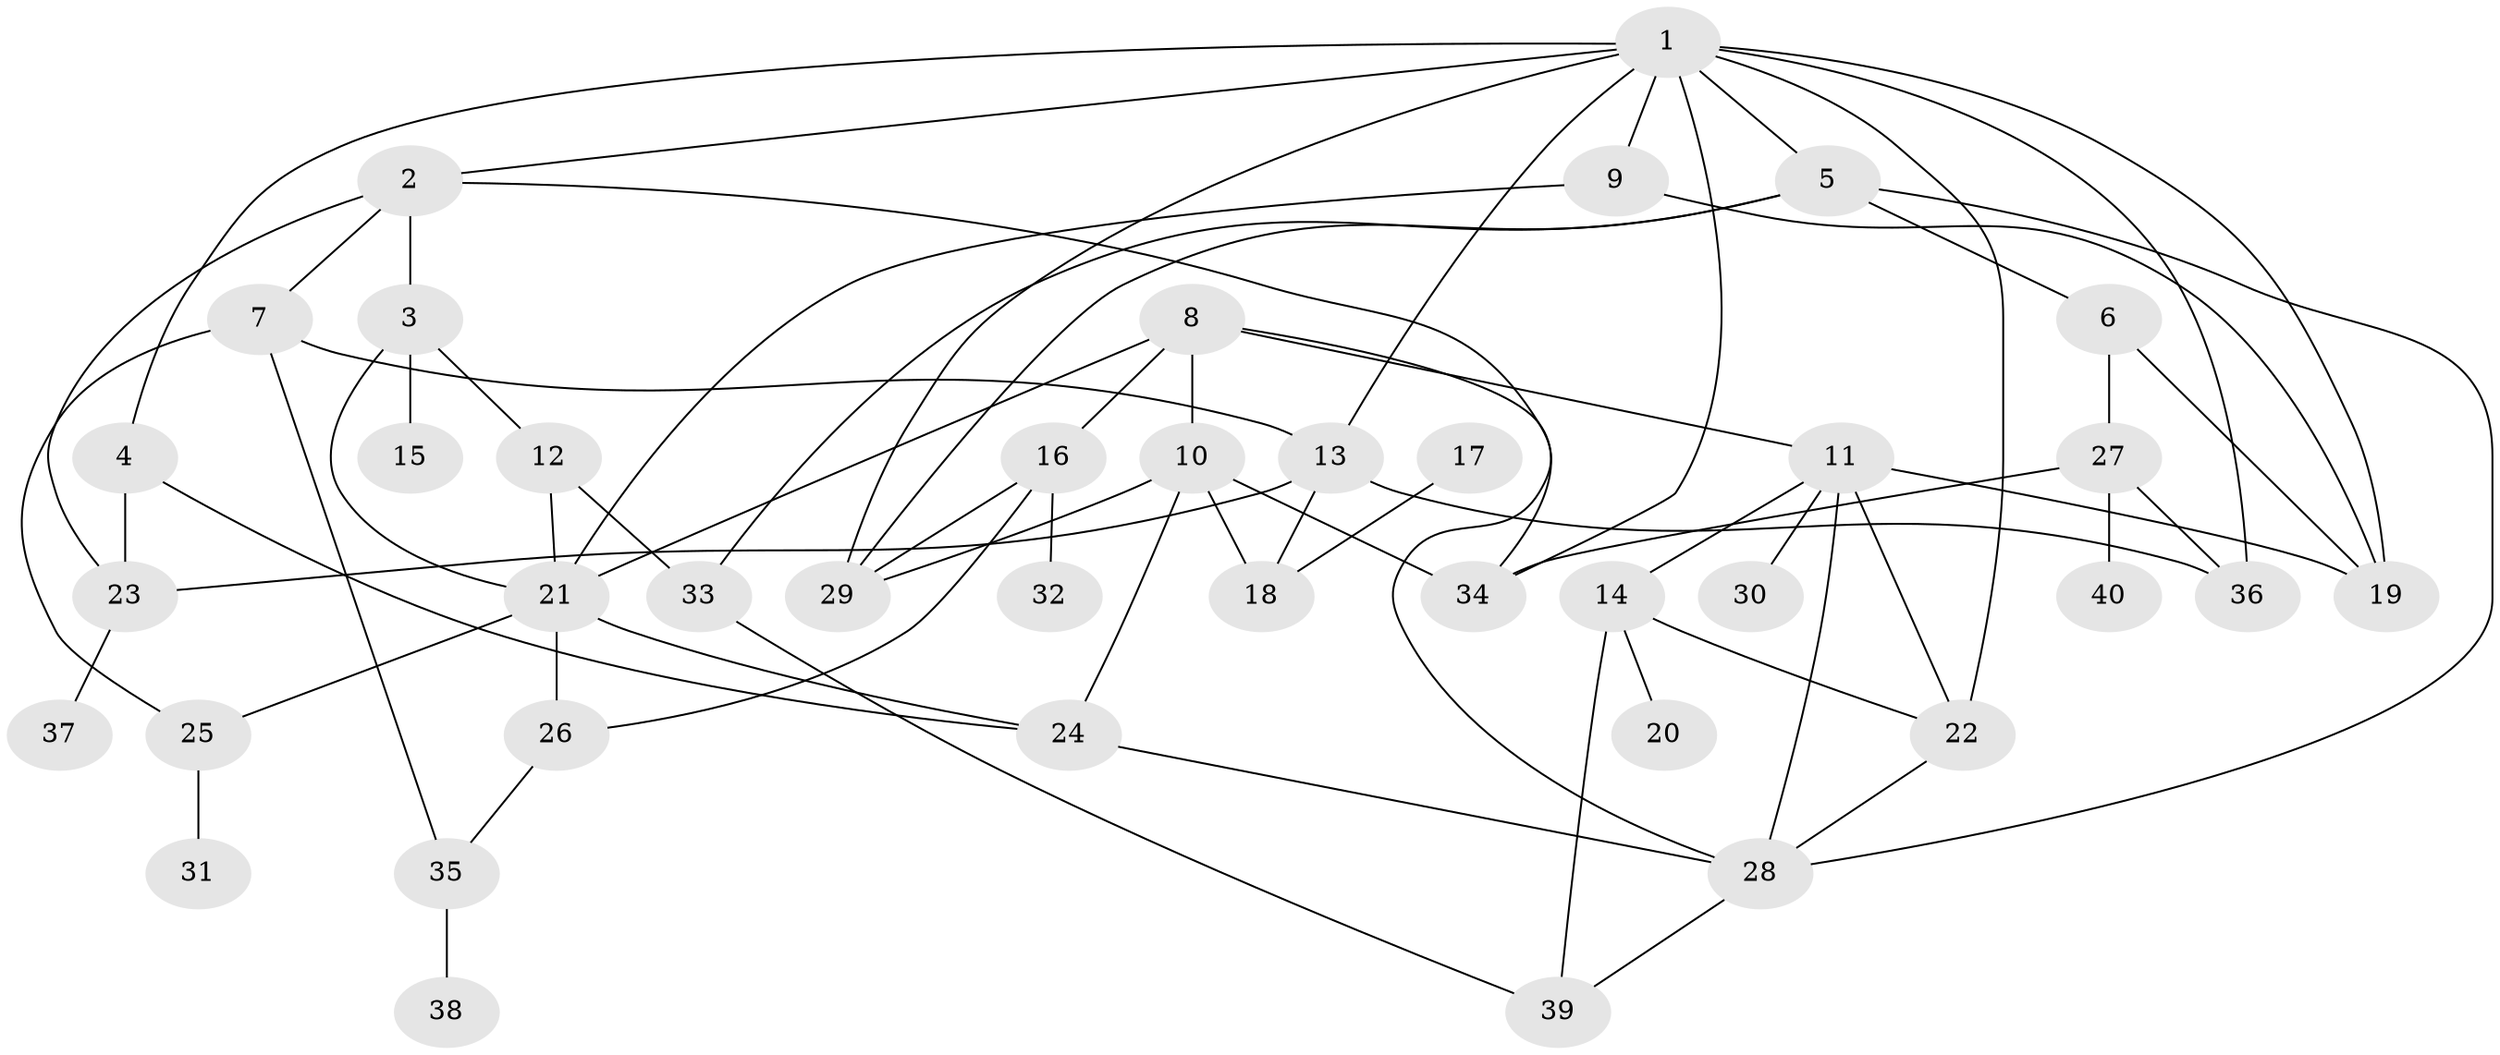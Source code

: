 // original degree distribution, {4: 0.21212121212121213, 9: 0.015151515151515152, 5: 0.09090909090909091, 2: 0.18181818181818182, 3: 0.25757575757575757, 6: 0.030303030303030304, 1: 0.21212121212121213}
// Generated by graph-tools (version 1.1) at 2025/36/03/04/25 23:36:07]
// undirected, 40 vertices, 70 edges
graph export_dot {
  node [color=gray90,style=filled];
  1;
  2;
  3;
  4;
  5;
  6;
  7;
  8;
  9;
  10;
  11;
  12;
  13;
  14;
  15;
  16;
  17;
  18;
  19;
  20;
  21;
  22;
  23;
  24;
  25;
  26;
  27;
  28;
  29;
  30;
  31;
  32;
  33;
  34;
  35;
  36;
  37;
  38;
  39;
  40;
  1 -- 2 [weight=1.0];
  1 -- 4 [weight=1.0];
  1 -- 5 [weight=2.0];
  1 -- 9 [weight=2.0];
  1 -- 13 [weight=1.0];
  1 -- 19 [weight=1.0];
  1 -- 22 [weight=1.0];
  1 -- 29 [weight=1.0];
  1 -- 34 [weight=1.0];
  1 -- 36 [weight=1.0];
  2 -- 3 [weight=1.0];
  2 -- 7 [weight=1.0];
  2 -- 23 [weight=1.0];
  2 -- 28 [weight=1.0];
  3 -- 12 [weight=1.0];
  3 -- 15 [weight=1.0];
  3 -- 21 [weight=1.0];
  4 -- 23 [weight=1.0];
  4 -- 24 [weight=1.0];
  5 -- 6 [weight=1.0];
  5 -- 28 [weight=1.0];
  5 -- 29 [weight=1.0];
  5 -- 33 [weight=1.0];
  6 -- 19 [weight=1.0];
  6 -- 27 [weight=1.0];
  7 -- 13 [weight=1.0];
  7 -- 25 [weight=1.0];
  7 -- 35 [weight=1.0];
  8 -- 10 [weight=1.0];
  8 -- 11 [weight=1.0];
  8 -- 16 [weight=1.0];
  8 -- 21 [weight=1.0];
  8 -- 34 [weight=1.0];
  9 -- 19 [weight=1.0];
  9 -- 21 [weight=1.0];
  10 -- 18 [weight=1.0];
  10 -- 24 [weight=1.0];
  10 -- 29 [weight=1.0];
  10 -- 34 [weight=1.0];
  11 -- 14 [weight=1.0];
  11 -- 19 [weight=1.0];
  11 -- 22 [weight=1.0];
  11 -- 28 [weight=1.0];
  11 -- 30 [weight=1.0];
  12 -- 21 [weight=1.0];
  12 -- 33 [weight=1.0];
  13 -- 18 [weight=1.0];
  13 -- 23 [weight=1.0];
  13 -- 36 [weight=1.0];
  14 -- 20 [weight=1.0];
  14 -- 22 [weight=1.0];
  14 -- 39 [weight=1.0];
  16 -- 26 [weight=1.0];
  16 -- 29 [weight=1.0];
  16 -- 32 [weight=1.0];
  17 -- 18 [weight=1.0];
  21 -- 24 [weight=1.0];
  21 -- 25 [weight=1.0];
  21 -- 26 [weight=1.0];
  22 -- 28 [weight=1.0];
  23 -- 37 [weight=1.0];
  24 -- 28 [weight=1.0];
  25 -- 31 [weight=1.0];
  26 -- 35 [weight=1.0];
  27 -- 34 [weight=1.0];
  27 -- 36 [weight=1.0];
  27 -- 40 [weight=1.0];
  28 -- 39 [weight=1.0];
  33 -- 39 [weight=1.0];
  35 -- 38 [weight=1.0];
}
